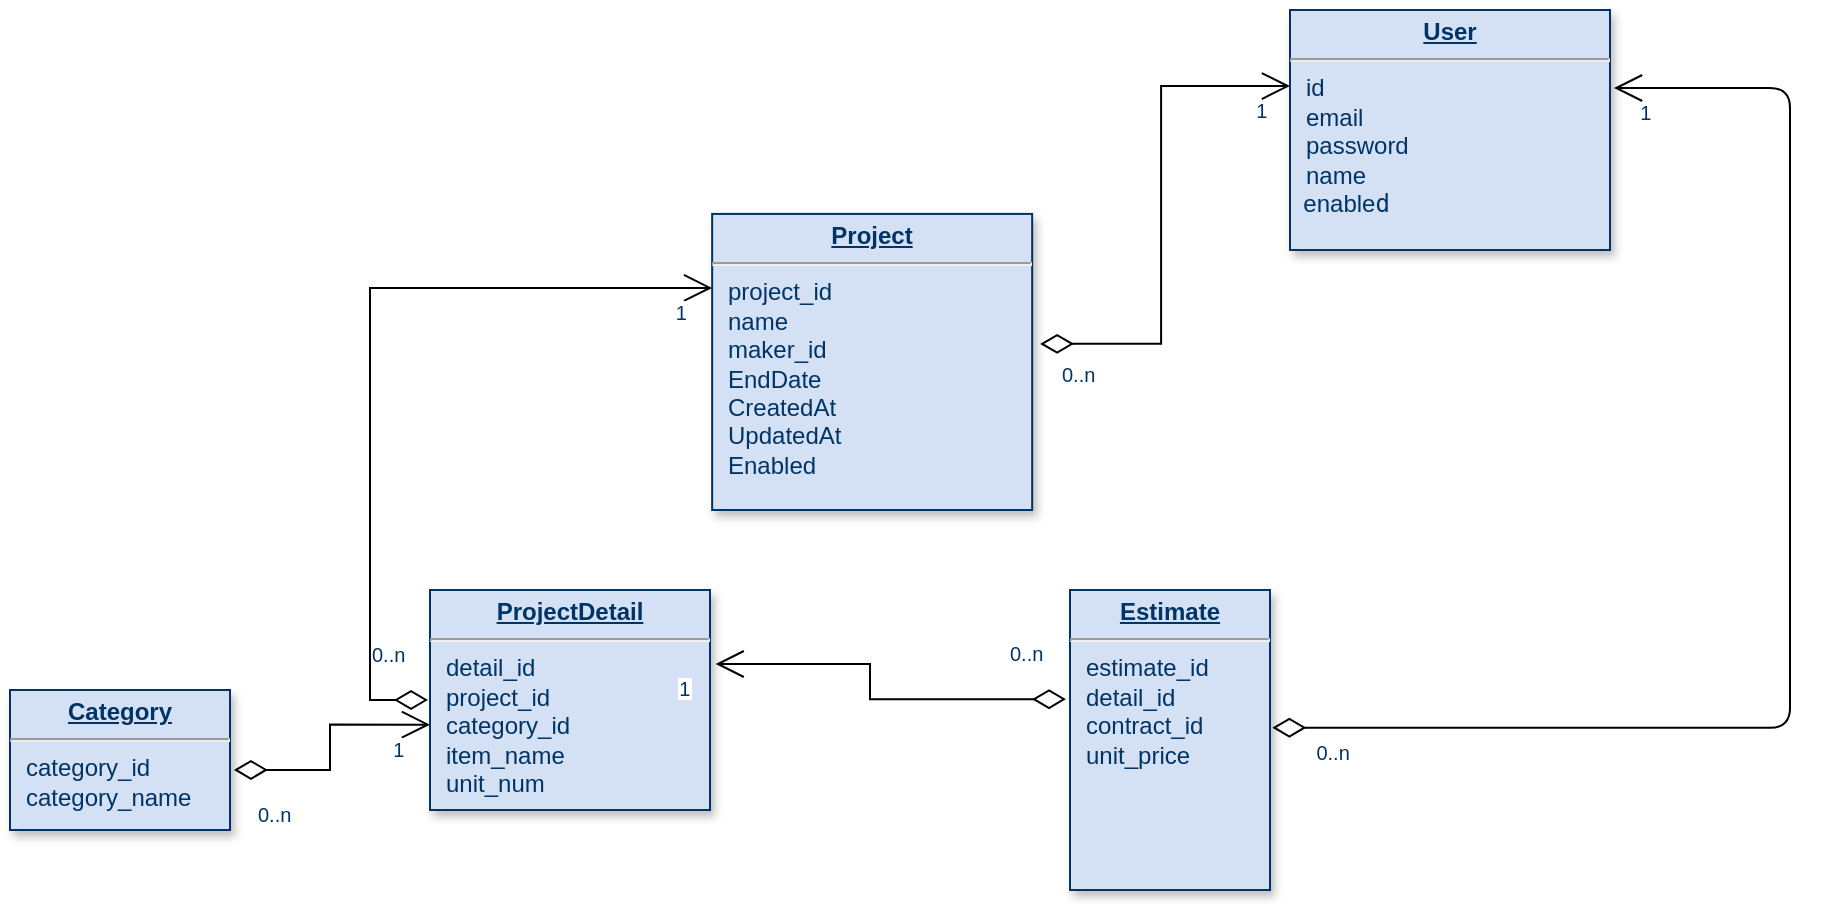 <mxfile version="15.3.5" type="github">
  <diagram name="Page-1" id="efa7a0a1-bf9b-a30e-e6df-94a7791c09e9">
    <mxGraphModel dx="2037" dy="1191" grid="1" gridSize="10" guides="1" tooltips="1" connect="1" arrows="1" fold="1" page="1" pageScale="1" pageWidth="826" pageHeight="1169" background="none" math="0" shadow="0">
      <root>
        <mxCell id="0" />
        <mxCell id="1" parent="0" />
        <mxCell id="22" value="&lt;p style=&quot;margin: 0px ; margin-top: 4px ; text-align: center ; text-decoration: underline&quot;&gt;&lt;strong&gt;User&lt;/strong&gt;&lt;/p&gt;&lt;hr&gt;&lt;p style=&quot;margin: 0px ; margin-left: 8px&quot;&gt;id&lt;/p&gt;&lt;p style=&quot;margin: 0px ; margin-left: 8px&quot;&gt;email&lt;br&gt;&lt;/p&gt;&lt;p style=&quot;margin: 0px ; margin-left: 8px&quot;&gt;password&lt;br&gt;&lt;/p&gt;&lt;p style=&quot;margin: 0px ; margin-left: 8px&quot;&gt;name&lt;br&gt;&lt;/p&gt;&amp;nbsp; enable&lt;code&gt;d&lt;/code&gt;" style="verticalAlign=top;align=left;overflow=fill;fontSize=12;fontFamily=Helvetica;html=1;strokeColor=#003366;shadow=1;fillColor=#D4E1F5;fontColor=#003366" parent="1" vertex="1">
          <mxGeometry x="880" y="430" width="160" height="120" as="geometry" />
        </mxCell>
        <mxCell id="29" value="&lt;p style=&quot;margin: 0px ; margin-top: 4px ; text-align: center ; text-decoration: underline&quot;&gt;&lt;strong&gt;Project&lt;/strong&gt;&lt;/p&gt;&lt;hr&gt;&lt;p style=&quot;margin: 0px ; margin-left: 8px&quot;&gt;project_id&lt;/p&gt;&lt;p style=&quot;margin: 0px ; margin-left: 8px&quot;&gt;name&lt;/p&gt;&lt;p style=&quot;margin: 0px ; margin-left: 8px&quot;&gt;&lt;span style=&quot;white-space: pre&quot;&gt;maker_id&lt;/span&gt;&lt;/p&gt;&lt;p style=&quot;margin: 0px ; margin-left: 8px&quot;&gt;EndDate&lt;/p&gt;&lt;p style=&quot;margin: 0px ; margin-left: 8px&quot;&gt;CreatedAt&lt;/p&gt;&lt;p style=&quot;margin: 0px ; margin-left: 8px&quot;&gt;UpdatedAt&lt;/p&gt;&lt;p style=&quot;margin: 0px ; margin-left: 8px&quot;&gt;Enabled&lt;br&gt;&lt;/p&gt;" style="verticalAlign=top;align=left;overflow=fill;fontSize=12;fontFamily=Helvetica;html=1;strokeColor=#003366;shadow=1;fillColor=#D4E1F5;fontColor=#003366" parent="1" vertex="1">
          <mxGeometry x="591.08" y="531.96" width="160" height="148.04" as="geometry" />
        </mxCell>
        <mxCell id="34" value="&lt;p style=&quot;margin: 0px ; margin-top: 4px ; text-align: center ; text-decoration: underline&quot;&gt;&lt;strong&gt;ProjectDetail&lt;/strong&gt;&lt;/p&gt;&lt;hr&gt;&lt;p style=&quot;margin: 0px ; margin-left: 8px&quot;&gt;detail_id&lt;/p&gt;&lt;p style=&quot;margin: 0px ; margin-left: 8px&quot;&gt;project_id&lt;/p&gt;&lt;p style=&quot;margin: 0px ; margin-left: 8px&quot;&gt;category_id&lt;br&gt;&lt;/p&gt;&lt;p style=&quot;margin: 0px ; margin-left: 8px&quot;&gt;item_name&lt;/p&gt;&lt;p style=&quot;margin: 0px ; margin-left: 8px&quot;&gt;unit_num&lt;/p&gt;" style="verticalAlign=top;align=left;overflow=fill;fontSize=12;fontFamily=Helvetica;html=1;strokeColor=#003366;shadow=1;fillColor=#D4E1F5;fontColor=#003366" parent="1" vertex="1">
          <mxGeometry x="450" y="720" width="140" height="110" as="geometry" />
        </mxCell>
        <mxCell id="48" value="" style="endArrow=open;endSize=12;startArrow=diamondThin;startSize=14;startFill=0;edgeStyle=orthogonalEdgeStyle;exitX=1.025;exitY=0.439;rounded=0;entryX=0;entryY=0.317;entryDx=0;entryDy=0;entryPerimeter=0;exitDx=0;exitDy=0;exitPerimeter=0;" parent="1" source="29" target="22" edge="1">
          <mxGeometry x="769.36" y="450" as="geometry">
            <mxPoint x="769.36" y="450" as="sourcePoint" />
            <mxPoint x="929.36" y="450" as="targetPoint" />
          </mxGeometry>
        </mxCell>
        <mxCell id="49" value="0..n" style="resizable=0;align=left;verticalAlign=top;labelBackgroundColor=#ffffff;fontSize=10;strokeColor=#003366;shadow=1;fillColor=#D4E1F5;fontColor=#003366" parent="48" connectable="0" vertex="1">
          <mxGeometry x="-1" relative="1" as="geometry">
            <mxPoint x="8.92" y="3.04" as="offset" />
          </mxGeometry>
        </mxCell>
        <mxCell id="50" value="1" style="resizable=0;align=right;verticalAlign=top;labelBackgroundColor=#ffffff;fontSize=10;strokeColor=#003366;shadow=1;fillColor=#D4E1F5;fontColor=#003366" parent="48" connectable="0" vertex="1">
          <mxGeometry x="1" relative="1" as="geometry">
            <mxPoint x="-10" as="offset" />
          </mxGeometry>
        </mxCell>
        <mxCell id="72" value="" style="endArrow=open;endSize=12;startArrow=diamondThin;startSize=14;startFill=0;edgeStyle=orthogonalEdgeStyle;entryX=0;entryY=0.25;rounded=0;entryDx=0;entryDy=0;" parent="1" target="29" edge="1">
          <mxGeometry x="419.36" y="820" as="geometry">
            <mxPoint x="449" y="775" as="sourcePoint" />
            <mxPoint x="579.36" y="820" as="targetPoint" />
            <Array as="points">
              <mxPoint x="420" y="775" />
              <mxPoint x="420" y="569" />
            </Array>
          </mxGeometry>
        </mxCell>
        <mxCell id="73" value="0..n" style="resizable=0;align=left;verticalAlign=top;labelBackgroundColor=#ffffff;fontSize=10;strokeColor=#003366;shadow=1;fillColor=#D4E1F5;fontColor=#003366" parent="72" connectable="0" vertex="1">
          <mxGeometry x="-1" relative="1" as="geometry">
            <mxPoint x="-30" y="-35" as="offset" />
          </mxGeometry>
        </mxCell>
        <mxCell id="74" value="1" style="resizable=0;align=right;verticalAlign=top;labelBackgroundColor=#ffffff;fontSize=10;strokeColor=#003366;shadow=1;fillColor=#D4E1F5;fontColor=#003366" parent="72" connectable="0" vertex="1">
          <mxGeometry x="1" relative="1" as="geometry">
            <mxPoint x="-11.08" as="offset" />
          </mxGeometry>
        </mxCell>
        <mxCell id="99" value="" style="endArrow=open;endSize=12;startArrow=diamondThin;startSize=14;startFill=0;edgeStyle=orthogonalEdgeStyle;exitX=1.012;exitY=0.459;exitDx=0;exitDy=0;exitPerimeter=0;" parent="1" source="KMtc-MdDYg9yqHS9EAIV-121" edge="1">
          <mxGeometry x="369.36" y="360" as="geometry">
            <mxPoint x="810" y="740" as="sourcePoint" />
            <mxPoint x="1042" y="469" as="targetPoint" />
            <Array as="points">
              <mxPoint x="1130" y="789" />
              <mxPoint x="1130" y="469" />
            </Array>
          </mxGeometry>
        </mxCell>
        <mxCell id="100" value="0..n" style="resizable=0;align=left;verticalAlign=top;labelBackgroundColor=#ffffff;fontSize=10;strokeColor=#003366;shadow=1;fillColor=#D4E1F5;fontColor=#003366;direction=south;" parent="99" connectable="0" vertex="1">
          <mxGeometry x="-1" relative="1" as="geometry">
            <mxPoint x="20" as="offset" />
          </mxGeometry>
        </mxCell>
        <mxCell id="101" value="1" style="resizable=0;align=right;verticalAlign=top;labelBackgroundColor=#ffffff;fontSize=10;strokeColor=#003366;shadow=1;fillColor=#D4E1F5;fontColor=#003366" parent="99" connectable="0" vertex="1">
          <mxGeometry x="1" relative="1" as="geometry">
            <mxPoint x="20.0" y="1.895e-13" as="offset" />
          </mxGeometry>
        </mxCell>
        <mxCell id="KMtc-MdDYg9yqHS9EAIV-115" value="" style="endArrow=open;endSize=12;startArrow=diamondThin;startSize=14;startFill=0;edgeStyle=orthogonalEdgeStyle;entryX=0;entryY=0.612;rounded=0;entryDx=0;entryDy=0;entryPerimeter=0;exitX=1.018;exitY=0.571;exitDx=0;exitDy=0;exitPerimeter=0;" edge="1" parent="1" source="KMtc-MdDYg9yqHS9EAIV-120" target="34">
          <mxGeometry x="278.28" y="942.91" as="geometry">
            <mxPoint x="260" y="790" as="sourcePoint" />
            <mxPoint x="450.0" y="691.88" as="targetPoint" />
            <Array as="points" />
          </mxGeometry>
        </mxCell>
        <mxCell id="KMtc-MdDYg9yqHS9EAIV-116" value="0..n" style="resizable=0;align=left;verticalAlign=top;labelBackgroundColor=#ffffff;fontSize=10;strokeColor=#003366;shadow=1;fillColor=#D4E1F5;fontColor=#003366" connectable="0" vertex="1" parent="KMtc-MdDYg9yqHS9EAIV-115">
          <mxGeometry x="-1" relative="1" as="geometry">
            <mxPoint x="10" y="10" as="offset" />
          </mxGeometry>
        </mxCell>
        <mxCell id="KMtc-MdDYg9yqHS9EAIV-117" value="1" style="resizable=0;align=right;verticalAlign=top;labelBackgroundColor=#ffffff;fontSize=10;strokeColor=#003366;shadow=1;fillColor=#D4E1F5;fontColor=#003366" connectable="0" vertex="1" parent="KMtc-MdDYg9yqHS9EAIV-115">
          <mxGeometry x="1" relative="1" as="geometry">
            <mxPoint x="-11.08" as="offset" />
          </mxGeometry>
        </mxCell>
        <mxCell id="KMtc-MdDYg9yqHS9EAIV-120" value="&lt;p style=&quot;margin: 0px ; margin-top: 4px ; text-align: center ; text-decoration: underline&quot;&gt;&lt;strong&gt;Category&lt;/strong&gt;&lt;/p&gt;&lt;hr&gt;&lt;p style=&quot;margin: 0px ; margin-left: 8px&quot;&gt;category_id&lt;/p&gt;&lt;p style=&quot;margin: 0px ; margin-left: 8px&quot;&gt;category_name&lt;/p&gt;" style="verticalAlign=top;align=left;overflow=fill;fontSize=12;fontFamily=Helvetica;html=1;strokeColor=#003366;shadow=1;fillColor=#D4E1F5;fontColor=#003366" vertex="1" parent="1">
          <mxGeometry x="240" y="770" width="110" height="70" as="geometry" />
        </mxCell>
        <mxCell id="KMtc-MdDYg9yqHS9EAIV-121" value="&lt;p style=&quot;margin: 0px ; margin-top: 4px ; text-align: center ; text-decoration: underline&quot;&gt;&lt;strong&gt;Estimate&lt;/strong&gt;&lt;/p&gt;&lt;hr&gt;&lt;p style=&quot;margin: 0px ; margin-left: 8px&quot;&gt;estimate_id&lt;/p&gt;&lt;p style=&quot;margin: 0px ; margin-left: 8px&quot;&gt;detail_id&lt;/p&gt;&lt;p style=&quot;margin: 0px ; margin-left: 8px&quot;&gt;contract_id&lt;/p&gt;&lt;p style=&quot;margin: 0px ; margin-left: 8px&quot;&gt;unit_price&lt;/p&gt;&lt;p style=&quot;margin: 0px ; margin-left: 8px&quot;&gt;&lt;br&gt;&lt;/p&gt;&lt;p style=&quot;margin: 0px ; margin-left: 8px&quot;&gt;&lt;br&gt;&lt;/p&gt;" style="verticalAlign=top;align=left;overflow=fill;fontSize=12;fontFamily=Helvetica;html=1;strokeColor=#003366;shadow=1;fillColor=#D4E1F5;fontColor=#003366" vertex="1" parent="1">
          <mxGeometry x="770" y="720" width="100" height="150" as="geometry" />
        </mxCell>
        <mxCell id="KMtc-MdDYg9yqHS9EAIV-122" value="" style="endArrow=open;endSize=12;startArrow=diamondThin;startSize=14;startFill=0;edgeStyle=orthogonalEdgeStyle;entryX=1.02;entryY=0.34;rounded=0;entryDx=0;entryDy=0;entryPerimeter=0;exitX=-0.02;exitY=0.364;exitDx=0;exitDy=0;exitPerimeter=0;" edge="1" parent="1" source="KMtc-MdDYg9yqHS9EAIV-121" target="34">
          <mxGeometry x="429.36" y="830" as="geometry">
            <mxPoint x="459" y="785" as="sourcePoint" />
            <mxPoint x="601.08" y="578.97" as="targetPoint" />
            <Array as="points">
              <mxPoint x="670" y="775" />
              <mxPoint x="670" y="757" />
              <mxPoint x="593" y="757" />
            </Array>
          </mxGeometry>
        </mxCell>
        <mxCell id="KMtc-MdDYg9yqHS9EAIV-123" value="0..n" style="resizable=0;align=left;verticalAlign=top;labelBackgroundColor=#ffffff;fontSize=10;strokeColor=#003366;shadow=1;fillColor=#D4E1F5;fontColor=#003366" connectable="0" vertex="1" parent="KMtc-MdDYg9yqHS9EAIV-122">
          <mxGeometry x="-1" relative="1" as="geometry">
            <mxPoint x="-30" y="-35" as="offset" />
          </mxGeometry>
        </mxCell>
        <mxCell id="KMtc-MdDYg9yqHS9EAIV-124" value="1" style="resizable=0;align=right;verticalAlign=top;labelBackgroundColor=#ffffff;fontSize=10;strokeColor=#003366;shadow=1;fillColor=#D4E1F5;fontColor=#003366" connectable="0" vertex="1" parent="KMtc-MdDYg9yqHS9EAIV-122">
          <mxGeometry x="1" relative="1" as="geometry">
            <mxPoint x="-11.08" as="offset" />
          </mxGeometry>
        </mxCell>
      </root>
    </mxGraphModel>
  </diagram>
</mxfile>
